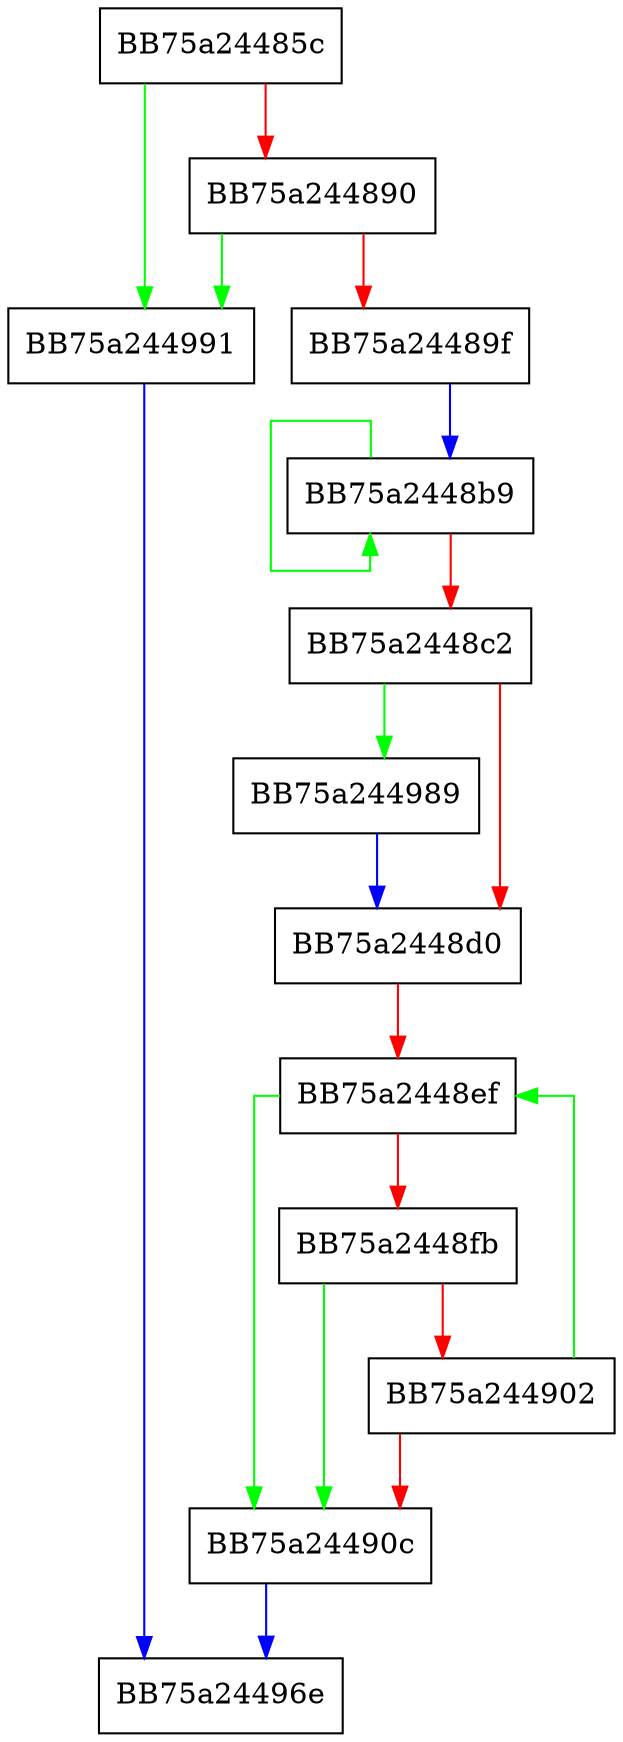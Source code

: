 digraph fsemu_loadgoat {
  node [shape="box"];
  graph [splines=ortho];
  BB75a24485c -> BB75a244991 [color="green"];
  BB75a24485c -> BB75a244890 [color="red"];
  BB75a244890 -> BB75a244991 [color="green"];
  BB75a244890 -> BB75a24489f [color="red"];
  BB75a24489f -> BB75a2448b9 [color="blue"];
  BB75a2448b9 -> BB75a2448b9 [color="green"];
  BB75a2448b9 -> BB75a2448c2 [color="red"];
  BB75a2448c2 -> BB75a244989 [color="green"];
  BB75a2448c2 -> BB75a2448d0 [color="red"];
  BB75a2448d0 -> BB75a2448ef [color="red"];
  BB75a2448ef -> BB75a24490c [color="green"];
  BB75a2448ef -> BB75a2448fb [color="red"];
  BB75a2448fb -> BB75a24490c [color="green"];
  BB75a2448fb -> BB75a244902 [color="red"];
  BB75a244902 -> BB75a2448ef [color="green"];
  BB75a244902 -> BB75a24490c [color="red"];
  BB75a24490c -> BB75a24496e [color="blue"];
  BB75a244989 -> BB75a2448d0 [color="blue"];
  BB75a244991 -> BB75a24496e [color="blue"];
}